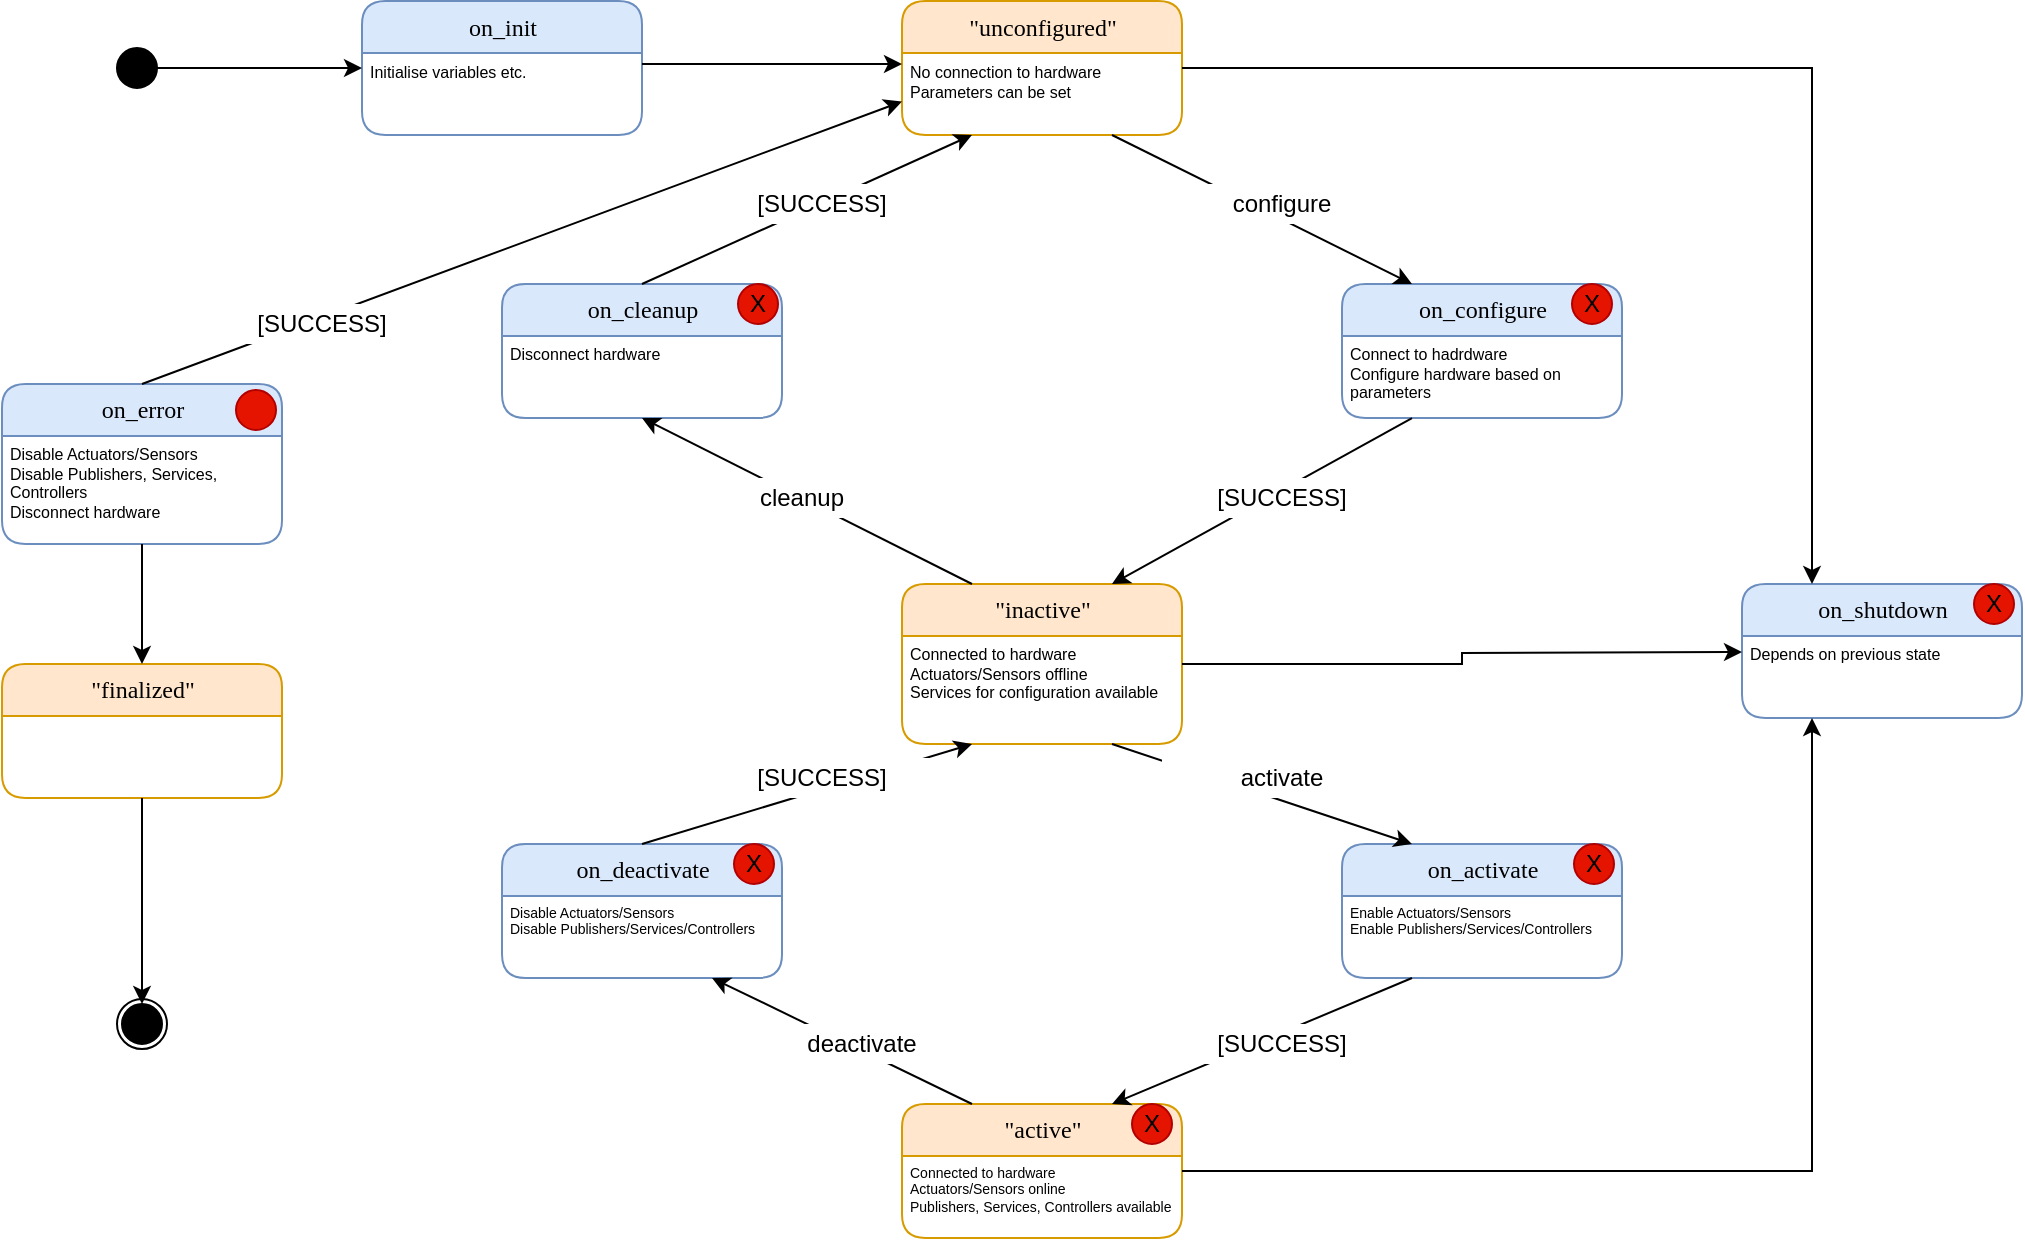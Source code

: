 <mxfile version="18.0.3" type="github">
  <diagram name="Page-1" id="52a04d89-c75d-2922-d76d-85b35f80e030">
    <mxGraphModel dx="1422" dy="705" grid="1" gridSize="10" guides="1" tooltips="1" connect="1" arrows="1" fold="1" page="1" pageScale="1" pageWidth="1100" pageHeight="850" background="none" math="0" shadow="0">
      <root>
        <mxCell id="0" />
        <mxCell id="1" parent="0" />
        <mxCell id="1fdf3b25b50cf41e-1" value="on_init" style="swimlane;html=1;fontStyle=0;childLayout=stackLayout;horizontal=1;startSize=26;fillColor=#dae8fc;horizontalStack=0;resizeParent=1;resizeLast=0;collapsible=1;marginBottom=0;swimlaneFillColor=#ffffff;align=center;rounded=1;shadow=0;comic=0;labelBackgroundColor=none;strokeWidth=1;fontFamily=Verdana;fontSize=12;strokeColor=#6c8ebf;" parent="1" vertex="1">
          <mxGeometry x="270" y="48.5" width="140" height="67" as="geometry" />
        </mxCell>
        <mxCell id="PCGDfcxw1EckPNa-6SNg-12" value="Initialise variables etc." style="text;html=1;strokeColor=none;fillColor=none;spacingLeft=4;spacingRight=4;whiteSpace=wrap;overflow=hidden;rotatable=0;points=[[0,0.5],[1,0.5]];portConstraint=eastwest;align=left;fontSize=8;horizontal=1;spacing=0;" vertex="1" parent="1fdf3b25b50cf41e-1">
          <mxGeometry y="26" width="140" height="26" as="geometry" />
        </mxCell>
        <mxCell id="PCGDfcxw1EckPNa-6SNg-1" value="" style="ellipse;whiteSpace=wrap;html=1;rounded=1;shadow=0;comic=0;labelBackgroundColor=none;strokeWidth=1;fontFamily=Verdana;fontSize=12;align=center;fillColor=#000000;" vertex="1" parent="1">
          <mxGeometry x="147.5" y="72" width="20" height="20" as="geometry" />
        </mxCell>
        <mxCell id="PCGDfcxw1EckPNa-6SNg-2" value="" style="endArrow=classic;html=1;rounded=0;exitX=1;exitY=0.5;exitDx=0;exitDy=0;entryX=0;entryY=0.5;entryDx=0;entryDy=0;" edge="1" parent="1" source="PCGDfcxw1EckPNa-6SNg-1" target="1fdf3b25b50cf41e-1">
          <mxGeometry width="50" height="50" relative="1" as="geometry">
            <mxPoint x="520" y="390" as="sourcePoint" />
            <mxPoint x="270" y="87.5" as="targetPoint" />
          </mxGeometry>
        </mxCell>
        <mxCell id="PCGDfcxw1EckPNa-6SNg-3" value="&quot;unconfigured&quot;" style="swimlane;html=1;fontStyle=0;childLayout=stackLayout;horizontal=1;startSize=26;fillColor=#ffe6cc;horizontalStack=0;resizeParent=1;resizeLast=0;collapsible=1;marginBottom=0;swimlaneFillColor=#ffffff;align=center;rounded=1;shadow=0;comic=0;labelBackgroundColor=none;strokeWidth=1;fontFamily=Verdana;fontSize=12;strokeColor=#d79b00;" vertex="1" parent="1">
          <mxGeometry x="540" y="48.5" width="140" height="67" as="geometry" />
        </mxCell>
        <mxCell id="PCGDfcxw1EckPNa-6SNg-57" value="No connection to hardware&lt;br&gt;Parameters can be set" style="text;html=1;strokeColor=none;fillColor=none;spacingLeft=4;spacingRight=4;whiteSpace=wrap;overflow=hidden;rotatable=0;points=[[0,0.5],[1,0.5]];portConstraint=eastwest;align=left;fontSize=8;horizontal=1;spacing=0;" vertex="1" parent="PCGDfcxw1EckPNa-6SNg-3">
          <mxGeometry y="26" width="140" height="26" as="geometry" />
        </mxCell>
        <mxCell id="PCGDfcxw1EckPNa-6SNg-4" value="&quot;inactive&quot;" style="swimlane;html=1;fontStyle=0;childLayout=stackLayout;horizontal=1;startSize=26;fillColor=#ffe6cc;horizontalStack=0;resizeParent=1;resizeLast=0;collapsible=1;marginBottom=0;swimlaneFillColor=#ffffff;align=center;rounded=1;shadow=0;comic=0;labelBackgroundColor=none;strokeWidth=1;fontFamily=Verdana;fontSize=12;strokeColor=#d79b00;" vertex="1" parent="1">
          <mxGeometry x="540" y="340" width="140" height="80" as="geometry" />
        </mxCell>
        <mxCell id="PCGDfcxw1EckPNa-6SNg-58" value="Connected to hardware&lt;br&gt;Actuators/Sensors offline&lt;br&gt;Services for configuration available" style="text;html=1;strokeColor=none;fillColor=none;spacingLeft=4;spacingRight=4;whiteSpace=wrap;overflow=hidden;rotatable=0;points=[[0,0.5],[1,0.5]];portConstraint=eastwest;align=left;fontSize=8;horizontal=1;spacing=0;" vertex="1" parent="PCGDfcxw1EckPNa-6SNg-4">
          <mxGeometry y="26" width="140" height="44" as="geometry" />
        </mxCell>
        <mxCell id="PCGDfcxw1EckPNa-6SNg-5" value="&quot;active&quot;" style="swimlane;html=1;fontStyle=0;childLayout=stackLayout;horizontal=1;startSize=26;fillColor=#ffe6cc;horizontalStack=0;resizeParent=1;resizeLast=0;collapsible=1;marginBottom=0;swimlaneFillColor=#ffffff;align=center;rounded=1;shadow=0;comic=0;labelBackgroundColor=none;strokeWidth=1;fontFamily=Verdana;fontSize=12;strokeColor=#d79b00;" vertex="1" parent="1">
          <mxGeometry x="540" y="600" width="140" height="67" as="geometry" />
        </mxCell>
        <mxCell id="PCGDfcxw1EckPNa-6SNg-59" value="Connected to hardware&lt;br style=&quot;font-size: 7px;&quot;&gt;Actuators/Sensors online&lt;br style=&quot;font-size: 7px;&quot;&gt;Publishers, Services, Controllers available" style="text;html=1;strokeColor=none;fillColor=none;spacingLeft=4;spacingRight=4;whiteSpace=wrap;overflow=hidden;rotatable=0;points=[[0,0.5],[1,0.5]];portConstraint=eastwest;align=left;fontSize=7;horizontal=1;spacing=0;" vertex="1" parent="PCGDfcxw1EckPNa-6SNg-5">
          <mxGeometry y="26" width="140" height="26" as="geometry" />
        </mxCell>
        <mxCell id="PCGDfcxw1EckPNa-6SNg-6" value="on_deactivate" style="swimlane;html=1;fontStyle=0;childLayout=stackLayout;horizontal=1;startSize=26;fillColor=#dae8fc;horizontalStack=0;resizeParent=1;resizeLast=0;collapsible=1;marginBottom=0;swimlaneFillColor=#ffffff;align=center;rounded=1;shadow=0;comic=0;labelBackgroundColor=none;strokeWidth=1;fontFamily=Verdana;fontSize=12;strokeColor=#6c8ebf;" vertex="1" parent="1">
          <mxGeometry x="340" y="470" width="140" height="67" as="geometry" />
        </mxCell>
        <mxCell id="PCGDfcxw1EckPNa-6SNg-61" value="Disable Actuators/Sensors&lt;br style=&quot;font-size: 7px;&quot;&gt;Disable Publishers/Services/Controllers" style="text;html=1;strokeColor=none;fillColor=none;spacingLeft=4;spacingRight=4;whiteSpace=wrap;overflow=hidden;rotatable=0;points=[[0,0.5],[1,0.5]];portConstraint=eastwest;align=left;fontSize=7;horizontal=1;spacing=0;" vertex="1" parent="PCGDfcxw1EckPNa-6SNg-6">
          <mxGeometry y="26" width="140" height="26" as="geometry" />
        </mxCell>
        <mxCell id="PCGDfcxw1EckPNa-6SNg-7" value="on_activate" style="swimlane;html=1;fontStyle=0;childLayout=stackLayout;horizontal=1;startSize=26;fillColor=#dae8fc;horizontalStack=0;resizeParent=1;resizeLast=0;collapsible=1;marginBottom=0;swimlaneFillColor=#ffffff;align=center;rounded=1;shadow=0;comic=0;labelBackgroundColor=none;strokeWidth=1;fontFamily=Verdana;fontSize=12;strokeColor=#6c8ebf;" vertex="1" parent="1">
          <mxGeometry x="760" y="470" width="140" height="67" as="geometry" />
        </mxCell>
        <mxCell id="PCGDfcxw1EckPNa-6SNg-60" value="Enable Actuators/Sensors&lt;br style=&quot;font-size: 7px;&quot;&gt;Enable Publishers/Services/Controllers" style="text;html=1;strokeColor=none;fillColor=none;spacingLeft=4;spacingRight=4;whiteSpace=wrap;overflow=hidden;rotatable=0;points=[[0,0.5],[1,0.5]];portConstraint=eastwest;align=left;fontSize=7;horizontal=1;spacing=0;" vertex="1" parent="PCGDfcxw1EckPNa-6SNg-7">
          <mxGeometry y="26" width="140" height="26" as="geometry" />
        </mxCell>
        <mxCell id="PCGDfcxw1EckPNa-6SNg-8" value="on_cleanup" style="swimlane;html=1;fontStyle=0;childLayout=stackLayout;horizontal=1;startSize=26;fillColor=#dae8fc;horizontalStack=0;resizeParent=1;resizeLast=0;collapsible=1;marginBottom=0;swimlaneFillColor=#ffffff;align=center;rounded=1;shadow=0;comic=0;labelBackgroundColor=none;strokeWidth=1;fontFamily=Verdana;fontSize=12;strokeColor=#6c8ebf;" vertex="1" parent="1">
          <mxGeometry x="340" y="190" width="140" height="67" as="geometry" />
        </mxCell>
        <mxCell id="PCGDfcxw1EckPNa-6SNg-62" value="Disconnect hardware" style="text;html=1;strokeColor=none;fillColor=none;spacingLeft=4;spacingRight=4;whiteSpace=wrap;overflow=hidden;rotatable=0;points=[[0,0.5],[1,0.5]];portConstraint=eastwest;align=left;fontSize=8;horizontal=1;spacing=0;" vertex="1" parent="PCGDfcxw1EckPNa-6SNg-8">
          <mxGeometry y="26" width="140" height="26" as="geometry" />
        </mxCell>
        <mxCell id="PCGDfcxw1EckPNa-6SNg-9" value="on_configure" style="swimlane;html=1;fontStyle=0;childLayout=stackLayout;horizontal=1;startSize=26;fillColor=#dae8fc;horizontalStack=0;resizeParent=1;resizeLast=0;collapsible=1;marginBottom=0;swimlaneFillColor=#ffffff;align=center;rounded=1;shadow=0;comic=0;labelBackgroundColor=none;strokeWidth=1;fontFamily=Verdana;fontSize=12;strokeColor=#6c8ebf;" vertex="1" parent="1">
          <mxGeometry x="760" y="190" width="140" height="67" as="geometry" />
        </mxCell>
        <mxCell id="PCGDfcxw1EckPNa-6SNg-56" value="Connect to hadrdware&lt;br&gt;Configure hardware based on parameters" style="text;html=1;strokeColor=none;fillColor=none;spacingLeft=4;spacingRight=4;whiteSpace=wrap;overflow=hidden;rotatable=0;points=[[0,0.5],[1,0.5]];portConstraint=eastwest;align=left;fontSize=8;horizontal=1;spacing=0;" vertex="1" parent="PCGDfcxw1EckPNa-6SNg-9">
          <mxGeometry y="26" width="140" height="34" as="geometry" />
        </mxCell>
        <mxCell id="PCGDfcxw1EckPNa-6SNg-10" value="on_error" style="swimlane;html=1;fontStyle=0;childLayout=stackLayout;horizontal=1;startSize=26;fillColor=#dae8fc;horizontalStack=0;resizeParent=1;resizeLast=0;collapsible=1;marginBottom=0;swimlaneFillColor=#ffffff;align=center;rounded=1;shadow=0;comic=0;labelBackgroundColor=none;strokeWidth=1;fontFamily=Verdana;fontSize=12;strokeColor=#6c8ebf;" vertex="1" parent="1">
          <mxGeometry x="90" y="240" width="140" height="80" as="geometry" />
        </mxCell>
        <mxCell id="PCGDfcxw1EckPNa-6SNg-63" value="Disable Actuators/Sensors&lt;br&gt;Disable Publishers, Services, Controllers&lt;br&gt;Disconnect hardware" style="text;html=1;strokeColor=none;fillColor=none;spacingLeft=4;spacingRight=4;whiteSpace=wrap;overflow=hidden;rotatable=0;points=[[0,0.5],[1,0.5]];portConstraint=eastwest;align=left;fontSize=8;horizontal=1;spacing=0;" vertex="1" parent="PCGDfcxw1EckPNa-6SNg-10">
          <mxGeometry y="26" width="140" height="44" as="geometry" />
        </mxCell>
        <mxCell id="PCGDfcxw1EckPNa-6SNg-11" value="&quot;finalized&quot;" style="swimlane;html=1;fontStyle=0;childLayout=stackLayout;horizontal=1;startSize=26;fillColor=#ffe6cc;horizontalStack=0;resizeParent=1;resizeLast=0;collapsible=1;marginBottom=0;swimlaneFillColor=#ffffff;align=center;rounded=1;shadow=0;comic=0;labelBackgroundColor=none;strokeWidth=1;fontFamily=Verdana;fontSize=12;strokeColor=#d79b00;" vertex="1" parent="1">
          <mxGeometry x="90" y="380" width="140" height="67" as="geometry" />
        </mxCell>
        <mxCell id="PCGDfcxw1EckPNa-6SNg-14" value="" style="ellipse;whiteSpace=wrap;html=1;rounded=1;shadow=0;comic=0;labelBackgroundColor=none;strokeWidth=1;fontFamily=Verdana;fontSize=12;align=center;fillColor=#FFFFFF;" vertex="1" parent="1">
          <mxGeometry x="147.5" y="547.5" width="25" height="25" as="geometry" />
        </mxCell>
        <mxCell id="PCGDfcxw1EckPNa-6SNg-13" value="" style="ellipse;whiteSpace=wrap;html=1;rounded=1;shadow=0;comic=0;labelBackgroundColor=none;strokeWidth=1;fontFamily=Verdana;fontSize=12;align=center;fillColor=#000000;" vertex="1" parent="1">
          <mxGeometry x="150" y="550" width="20" height="20" as="geometry" />
        </mxCell>
        <mxCell id="PCGDfcxw1EckPNa-6SNg-15" value="" style="endArrow=classic;html=1;rounded=0;exitX=0.5;exitY=0;exitDx=0;exitDy=0;entryX=0.25;entryY=1;entryDx=0;entryDy=0;" edge="1" parent="1" source="PCGDfcxw1EckPNa-6SNg-8" target="PCGDfcxw1EckPNa-6SNg-3">
          <mxGeometry width="50" height="50" relative="1" as="geometry">
            <mxPoint x="560" y="230" as="sourcePoint" />
            <mxPoint x="610" y="180" as="targetPoint" />
          </mxGeometry>
        </mxCell>
        <mxCell id="PCGDfcxw1EckPNa-6SNg-18" value="[SUCCESS]" style="rounded=0;whiteSpace=wrap;html=1;fillColor=#FFFFFF;strokeColor=none;" vertex="1" parent="1">
          <mxGeometry x="440" y="140" width="120" height="20" as="geometry" />
        </mxCell>
        <mxCell id="PCGDfcxw1EckPNa-6SNg-19" value="" style="endArrow=classic;html=1;rounded=0;exitX=0.25;exitY=1;exitDx=0;exitDy=0;entryX=0.75;entryY=0;entryDx=0;entryDy=0;" edge="1" parent="1" source="PCGDfcxw1EckPNa-6SNg-9" target="PCGDfcxw1EckPNa-6SNg-4">
          <mxGeometry width="50" height="50" relative="1" as="geometry">
            <mxPoint x="420" y="200" as="sourcePoint" />
            <mxPoint x="585" y="125.5" as="targetPoint" />
          </mxGeometry>
        </mxCell>
        <mxCell id="PCGDfcxw1EckPNa-6SNg-20" value="[SUCCESS]" style="rounded=0;whiteSpace=wrap;html=1;fillColor=#FFFFFF;strokeColor=none;" vertex="1" parent="1">
          <mxGeometry x="670" y="287" width="120" height="20" as="geometry" />
        </mxCell>
        <mxCell id="PCGDfcxw1EckPNa-6SNg-21" value="" style="endArrow=classic;html=1;rounded=0;exitX=0.25;exitY=0;exitDx=0;exitDy=0;entryX=0.5;entryY=1;entryDx=0;entryDy=0;" edge="1" parent="1" source="PCGDfcxw1EckPNa-6SNg-4" target="PCGDfcxw1EckPNa-6SNg-8">
          <mxGeometry width="50" height="50" relative="1" as="geometry">
            <mxPoint x="420" y="200" as="sourcePoint" />
            <mxPoint x="585" y="125.5" as="targetPoint" />
          </mxGeometry>
        </mxCell>
        <mxCell id="PCGDfcxw1EckPNa-6SNg-22" value="cleanup" style="rounded=0;whiteSpace=wrap;html=1;fillColor=#FFFFFF;strokeColor=none;" vertex="1" parent="1">
          <mxGeometry x="430" y="287" width="120" height="20" as="geometry" />
        </mxCell>
        <mxCell id="PCGDfcxw1EckPNa-6SNg-23" value="" style="endArrow=classic;html=1;rounded=0;exitX=0.75;exitY=1;exitDx=0;exitDy=0;entryX=0.25;entryY=0;entryDx=0;entryDy=0;" edge="1" parent="1" source="PCGDfcxw1EckPNa-6SNg-3" target="PCGDfcxw1EckPNa-6SNg-9">
          <mxGeometry width="50" height="50" relative="1" as="geometry">
            <mxPoint x="585" y="350" as="sourcePoint" />
            <mxPoint x="420" y="267.0" as="targetPoint" />
          </mxGeometry>
        </mxCell>
        <mxCell id="PCGDfcxw1EckPNa-6SNg-24" value="configure" style="rounded=0;whiteSpace=wrap;html=1;fillColor=#FFFFFF;strokeColor=none;" vertex="1" parent="1">
          <mxGeometry x="670" y="140" width="120" height="20" as="geometry" />
        </mxCell>
        <mxCell id="PCGDfcxw1EckPNa-6SNg-25" value="" style="endArrow=classic;html=1;rounded=0;exitX=0.75;exitY=1;exitDx=0;exitDy=0;entryX=0.25;entryY=0;entryDx=0;entryDy=0;" edge="1" parent="1" source="PCGDfcxw1EckPNa-6SNg-4" target="PCGDfcxw1EckPNa-6SNg-7">
          <mxGeometry width="50" height="50" relative="1" as="geometry">
            <mxPoint x="585" y="350" as="sourcePoint" />
            <mxPoint x="420" y="267.0" as="targetPoint" />
          </mxGeometry>
        </mxCell>
        <mxCell id="PCGDfcxw1EckPNa-6SNg-26" value="" style="endArrow=classic;html=1;rounded=0;entryX=0.75;entryY=0;entryDx=0;entryDy=0;exitX=0.25;exitY=1;exitDx=0;exitDy=0;" edge="1" parent="1" source="PCGDfcxw1EckPNa-6SNg-7" target="PCGDfcxw1EckPNa-6SNg-5">
          <mxGeometry width="50" height="50" relative="1" as="geometry">
            <mxPoint x="610" y="510" as="sourcePoint" />
            <mxPoint x="420" y="480" as="targetPoint" />
          </mxGeometry>
        </mxCell>
        <mxCell id="PCGDfcxw1EckPNa-6SNg-27" value="[SUCCESS]" style="rounded=0;whiteSpace=wrap;html=1;fillColor=#FFFFFF;strokeColor=none;" vertex="1" parent="1">
          <mxGeometry x="670" y="560" width="120" height="20" as="geometry" />
        </mxCell>
        <mxCell id="PCGDfcxw1EckPNa-6SNg-28" value="activate" style="rounded=0;whiteSpace=wrap;html=1;fillColor=#FFFFFF;strokeColor=none;" vertex="1" parent="1">
          <mxGeometry x="670" y="427" width="120" height="20" as="geometry" />
        </mxCell>
        <mxCell id="PCGDfcxw1EckPNa-6SNg-29" value="" style="endArrow=classic;html=1;rounded=0;entryX=0.75;entryY=1;entryDx=0;entryDy=0;exitX=0.25;exitY=0;exitDx=0;exitDy=0;" edge="1" parent="1" source="PCGDfcxw1EckPNa-6SNg-5" target="PCGDfcxw1EckPNa-6SNg-6">
          <mxGeometry width="50" height="50" relative="1" as="geometry">
            <mxPoint x="805" y="547" as="sourcePoint" />
            <mxPoint x="655" y="610" as="targetPoint" />
          </mxGeometry>
        </mxCell>
        <mxCell id="PCGDfcxw1EckPNa-6SNg-30" value="deactivate" style="rounded=0;whiteSpace=wrap;html=1;fillColor=#FFFFFF;strokeColor=none;" vertex="1" parent="1">
          <mxGeometry x="460" y="560" width="120" height="20" as="geometry" />
        </mxCell>
        <mxCell id="PCGDfcxw1EckPNa-6SNg-31" value="" style="endArrow=classic;html=1;rounded=0;entryX=0.25;entryY=1;entryDx=0;entryDy=0;exitX=0.5;exitY=0;exitDx=0;exitDy=0;" edge="1" parent="1" source="PCGDfcxw1EckPNa-6SNg-6" target="PCGDfcxw1EckPNa-6SNg-4">
          <mxGeometry width="50" height="50" relative="1" as="geometry">
            <mxPoint x="585" y="610" as="sourcePoint" />
            <mxPoint x="455" y="547" as="targetPoint" />
          </mxGeometry>
        </mxCell>
        <mxCell id="PCGDfcxw1EckPNa-6SNg-32" value="[SUCCESS]" style="rounded=0;whiteSpace=wrap;html=1;fillColor=#FFFFFF;strokeColor=none;" vertex="1" parent="1">
          <mxGeometry x="440" y="427" width="120" height="20" as="geometry" />
        </mxCell>
        <mxCell id="PCGDfcxw1EckPNa-6SNg-34" value="" style="ellipse;whiteSpace=wrap;html=1;aspect=fixed;fillColor=#e51400;fontColor=#ffffff;strokeColor=#B20000;" vertex="1" parent="1">
          <mxGeometry x="207" y="243" width="20" height="20" as="geometry" />
        </mxCell>
        <mxCell id="PCGDfcxw1EckPNa-6SNg-35" value="&lt;font color=&quot;#000000&quot;&gt;X&lt;/font&gt;" style="ellipse;whiteSpace=wrap;html=1;aspect=fixed;fillColor=#e51400;fontColor=#ffffff;strokeColor=#B20000;" vertex="1" parent="1">
          <mxGeometry x="458" y="190" width="20" height="20" as="geometry" />
        </mxCell>
        <mxCell id="PCGDfcxw1EckPNa-6SNg-36" value="&lt;font color=&quot;#000000&quot;&gt;X&lt;/font&gt;" style="ellipse;whiteSpace=wrap;html=1;aspect=fixed;fillColor=#e51400;fontColor=#ffffff;strokeColor=#B20000;" vertex="1" parent="1">
          <mxGeometry x="875" y="190" width="20" height="20" as="geometry" />
        </mxCell>
        <mxCell id="PCGDfcxw1EckPNa-6SNg-37" value="&lt;font color=&quot;#000000&quot;&gt;X&lt;/font&gt;" style="ellipse;whiteSpace=wrap;html=1;aspect=fixed;fillColor=#e51400;fontColor=#ffffff;strokeColor=#B20000;" vertex="1" parent="1">
          <mxGeometry x="876" y="470" width="20" height="20" as="geometry" />
        </mxCell>
        <mxCell id="PCGDfcxw1EckPNa-6SNg-38" value="&lt;font color=&quot;#000000&quot;&gt;X&lt;/font&gt;" style="ellipse;whiteSpace=wrap;html=1;aspect=fixed;fillColor=#e51400;fontColor=#ffffff;strokeColor=#B20000;" vertex="1" parent="1">
          <mxGeometry x="456" y="470" width="20" height="20" as="geometry" />
        </mxCell>
        <mxCell id="PCGDfcxw1EckPNa-6SNg-39" value="" style="endArrow=classic;html=1;rounded=0;fontColor=#000000;exitX=0.5;exitY=1;exitDx=0;exitDy=0;entryX=0.5;entryY=0;entryDx=0;entryDy=0;" edge="1" parent="1" source="PCGDfcxw1EckPNa-6SNg-11" target="PCGDfcxw1EckPNa-6SNg-13">
          <mxGeometry width="50" height="50" relative="1" as="geometry">
            <mxPoint x="460" y="310" as="sourcePoint" />
            <mxPoint x="510" y="260" as="targetPoint" />
          </mxGeometry>
        </mxCell>
        <mxCell id="PCGDfcxw1EckPNa-6SNg-40" value="" style="endArrow=classic;html=1;rounded=0;fontColor=#000000;exitX=0.5;exitY=1;exitDx=0;exitDy=0;" edge="1" parent="1" source="PCGDfcxw1EckPNa-6SNg-10">
          <mxGeometry width="50" height="50" relative="1" as="geometry">
            <mxPoint x="170" y="457" as="sourcePoint" />
            <mxPoint x="160" y="380" as="targetPoint" />
          </mxGeometry>
        </mxCell>
        <mxCell id="PCGDfcxw1EckPNa-6SNg-41" value="" style="endArrow=classic;html=1;rounded=0;fontColor=#000000;exitX=0.5;exitY=0;exitDx=0;exitDy=0;entryX=0;entryY=0.75;entryDx=0;entryDy=0;" edge="1" parent="1" source="PCGDfcxw1EckPNa-6SNg-10" target="PCGDfcxw1EckPNa-6SNg-3">
          <mxGeometry width="50" height="50" relative="1" as="geometry">
            <mxPoint x="460" y="310" as="sourcePoint" />
            <mxPoint x="510" y="260" as="targetPoint" />
          </mxGeometry>
        </mxCell>
        <mxCell id="PCGDfcxw1EckPNa-6SNg-42" value="[SUCCESS]" style="rounded=0;whiteSpace=wrap;html=1;fillColor=#FFFFFF;strokeColor=none;" vertex="1" parent="1">
          <mxGeometry x="190" y="200" width="120" height="20" as="geometry" />
        </mxCell>
        <mxCell id="PCGDfcxw1EckPNa-6SNg-43" value="&lt;font color=&quot;#000000&quot;&gt;X&lt;/font&gt;" style="ellipse;whiteSpace=wrap;html=1;aspect=fixed;fillColor=#e51400;fontColor=#ffffff;strokeColor=#B20000;" vertex="1" parent="1">
          <mxGeometry x="655" y="600" width="20" height="20" as="geometry" />
        </mxCell>
        <mxCell id="PCGDfcxw1EckPNa-6SNg-44" value="" style="endArrow=classic;html=1;rounded=0;exitX=1;exitY=0.5;exitDx=0;exitDy=0;" edge="1" parent="1">
          <mxGeometry width="50" height="50" relative="1" as="geometry">
            <mxPoint x="410" y="80" as="sourcePoint" />
            <mxPoint x="540" y="80" as="targetPoint" />
          </mxGeometry>
        </mxCell>
        <mxCell id="PCGDfcxw1EckPNa-6SNg-48" value="on_shutdown" style="swimlane;html=1;fontStyle=0;childLayout=stackLayout;horizontal=1;startSize=26;fillColor=#dae8fc;horizontalStack=0;resizeParent=1;resizeLast=0;collapsible=1;marginBottom=0;swimlaneFillColor=#ffffff;align=center;rounded=1;shadow=0;comic=0;labelBackgroundColor=none;strokeWidth=1;fontFamily=Verdana;fontSize=12;strokeColor=#6c8ebf;" vertex="1" parent="1">
          <mxGeometry x="960" y="340" width="140" height="67" as="geometry" />
        </mxCell>
        <mxCell id="PCGDfcxw1EckPNa-6SNg-64" value="Depends on previous state" style="text;html=1;strokeColor=none;fillColor=none;spacingLeft=4;spacingRight=4;whiteSpace=wrap;overflow=hidden;rotatable=0;points=[[0,0.5],[1,0.5]];portConstraint=eastwest;align=left;fontSize=8;horizontal=1;spacing=0;" vertex="1" parent="PCGDfcxw1EckPNa-6SNg-48">
          <mxGeometry y="26" width="140" height="26" as="geometry" />
        </mxCell>
        <mxCell id="PCGDfcxw1EckPNa-6SNg-49" value="&lt;font color=&quot;#000000&quot;&gt;X&lt;/font&gt;" style="ellipse;whiteSpace=wrap;html=1;aspect=fixed;fillColor=#e51400;fontColor=#ffffff;strokeColor=#B20000;" vertex="1" parent="1">
          <mxGeometry x="1076" y="340" width="20" height="20" as="geometry" />
        </mxCell>
        <mxCell id="PCGDfcxw1EckPNa-6SNg-51" value="" style="endArrow=classic;html=1;rounded=0;exitX=1;exitY=0.5;exitDx=0;exitDy=0;edgeStyle=orthogonalEdgeStyle;" edge="1" parent="1" source="PCGDfcxw1EckPNa-6SNg-4">
          <mxGeometry width="50" height="50" relative="1" as="geometry">
            <mxPoint x="420" y="480" as="sourcePoint" />
            <mxPoint x="960" y="374" as="targetPoint" />
          </mxGeometry>
        </mxCell>
        <mxCell id="PCGDfcxw1EckPNa-6SNg-52" value="" style="endArrow=classic;html=1;rounded=0;exitX=1;exitY=0.5;exitDx=0;exitDy=0;entryX=0.25;entryY=1;entryDx=0;entryDy=0;edgeStyle=orthogonalEdgeStyle;" edge="1" parent="1" source="PCGDfcxw1EckPNa-6SNg-5" target="PCGDfcxw1EckPNa-6SNg-48">
          <mxGeometry width="50" height="50" relative="1" as="geometry">
            <mxPoint x="690" y="383.5" as="sourcePoint" />
            <mxPoint x="970" y="384" as="targetPoint" />
          </mxGeometry>
        </mxCell>
        <mxCell id="PCGDfcxw1EckPNa-6SNg-54" value="" style="endArrow=classic;html=1;rounded=0;exitX=1;exitY=0.5;exitDx=0;exitDy=0;edgeStyle=orthogonalEdgeStyle;entryX=0.25;entryY=0;entryDx=0;entryDy=0;" edge="1" parent="1" source="PCGDfcxw1EckPNa-6SNg-3" target="PCGDfcxw1EckPNa-6SNg-48">
          <mxGeometry width="50" height="50" relative="1" as="geometry">
            <mxPoint x="655" y="125.5" as="sourcePoint" />
            <mxPoint x="1030" y="210" as="targetPoint" />
          </mxGeometry>
        </mxCell>
      </root>
    </mxGraphModel>
  </diagram>
</mxfile>
